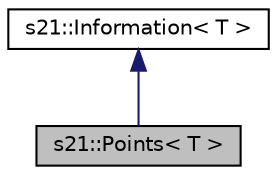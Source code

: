 digraph "s21::Points&lt; T &gt;"
{
 // LATEX_PDF_SIZE
  edge [fontname="Helvetica",fontsize="10",labelfontname="Helvetica",labelfontsize="10"];
  node [fontname="Helvetica",fontsize="10",shape=record];
  Node1 [label="s21::Points\< T \>",height=0.2,width=0.4,color="black", fillcolor="grey75", style="filled", fontcolor="black",tooltip=" "];
  Node2 -> Node1 [dir="back",color="midnightblue",fontsize="10",style="solid",fontname="Helvetica"];
  Node2 [label="s21::Information\< T \>",height=0.2,width=0.4,color="black", fillcolor="white", style="filled",URL="$classs21_1_1Information.html",tooltip="An abstract class that allows you to eliminate code duplication between the storage with coordinates ..."];
}
